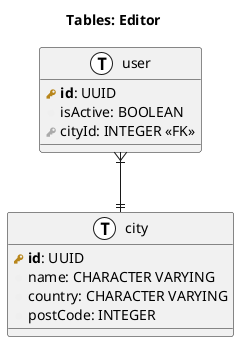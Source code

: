 @startuml
title "Tables: Editor"
/'Пример разработки структуры таблиц базы данных'/
!define primary_key(x) <b><color:#b8861b><&key></color> x</b>
!define foreign_key(x) <color:#aaaaaa><&key></color> x
!define column(x) <color:#efefef><&media-record></color> x
!define table(x) entity x << (T, white) >>
table( user ) {
  primary_key( id ): UUID 
  column( isActive ): BOOLEAN 
  foreign_key( cityId ): INTEGER <<FK>>
}
table( city ) {
  primary_key( id ): UUID 
  column( name ): CHARACTER VARYING 
  column( country ): CHARACTER VARYING
  column( postCode ): INTEGER
}
user }|--|| city
@enduml